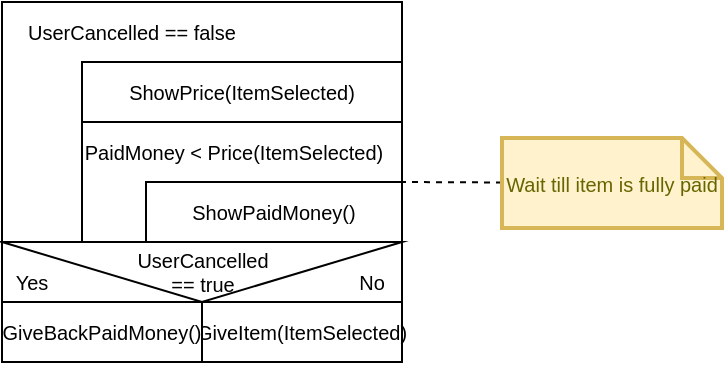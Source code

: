 <mxfile>
    <diagram id="jigJVeFdSE6whz7Ngj_1" name="Page-1">
        <mxGraphModel dx="426" dy="326" grid="1" gridSize="10" guides="1" tooltips="1" connect="1" arrows="1" fold="1" page="1" pageScale="1" pageWidth="850" pageHeight="1100" math="0" shadow="0">
            <root>
                <mxCell id="0"/>
                <mxCell id="1" parent="0"/>
                <mxCell id="22" value="" style="rounded=0;whiteSpace=wrap;html=1;fontSize=10;" vertex="1" parent="1">
                    <mxGeometry x="300" y="180" width="200" height="120" as="geometry"/>
                </mxCell>
                <mxCell id="21" value="" style="group;fontSize=10;" vertex="1" connectable="0" parent="1">
                    <mxGeometry x="340" y="210" width="160" height="90" as="geometry"/>
                </mxCell>
                <mxCell id="15" value="ShowPrice(ItemSelected)" style="whiteSpace=wrap;html=1;container=0;fontSize=10;" vertex="1" parent="21">
                    <mxGeometry width="160" height="30" as="geometry"/>
                </mxCell>
                <mxCell id="18" value="" style="whiteSpace=wrap;html=1;container=0;fontSize=10;" vertex="1" parent="21">
                    <mxGeometry y="30" width="160" height="60" as="geometry"/>
                </mxCell>
                <mxCell id="19" value="ShowPaidMoney()" style="whiteSpace=wrap;html=1;container=0;fontSize=10;" vertex="1" parent="21">
                    <mxGeometry x="32" y="60" width="128" height="30" as="geometry"/>
                </mxCell>
                <mxCell id="20" value="PaidMoney &amp;lt; Price(ItemSelected)" style="text;html=1;strokeColor=none;fillColor=none;align=center;verticalAlign=middle;whiteSpace=wrap;rounded=0;fontSize=10;" vertex="1" parent="21">
                    <mxGeometry y="30" width="152" height="30" as="geometry"/>
                </mxCell>
                <mxCell id="23" value="UserCancelled == false" style="text;html=1;strokeColor=none;fillColor=none;align=center;verticalAlign=middle;whiteSpace=wrap;rounded=0;fontSize=10;" vertex="1" parent="1">
                    <mxGeometry x="300" y="180" width="130" height="30" as="geometry"/>
                </mxCell>
                <mxCell id="24" value="GiveItem(ItemSelected)" style="rounded=0;whiteSpace=wrap;html=1;fontSize=10;" vertex="1" parent="1">
                    <mxGeometry x="400" y="330" width="100" height="30" as="geometry"/>
                </mxCell>
                <mxCell id="25" value="" style="rounded=0;whiteSpace=wrap;html=1;fontSize=10;" vertex="1" parent="1">
                    <mxGeometry x="300" y="300" width="200" height="30" as="geometry"/>
                </mxCell>
                <mxCell id="26" value="" style="triangle;whiteSpace=wrap;html=1;direction=south;fontSize=10;" vertex="1" parent="1">
                    <mxGeometry x="300" y="300" width="200" height="30" as="geometry"/>
                </mxCell>
                <mxCell id="27" value="UserCancelled == true" style="text;html=1;strokeColor=none;fillColor=none;align=center;verticalAlign=middle;whiteSpace=wrap;rounded=0;fontSize=10;" vertex="1" parent="1">
                    <mxGeometry x="362.5" y="300" width="75" height="30" as="geometry"/>
                </mxCell>
                <mxCell id="28" value="Yes" style="text;html=1;strokeColor=none;fillColor=none;align=center;verticalAlign=middle;whiteSpace=wrap;rounded=0;fontSize=10;" vertex="1" parent="1">
                    <mxGeometry x="300" y="310" width="30" height="20" as="geometry"/>
                </mxCell>
                <mxCell id="29" value="No" style="text;html=1;strokeColor=none;fillColor=none;align=center;verticalAlign=middle;whiteSpace=wrap;rounded=0;fontSize=10;" vertex="1" parent="1">
                    <mxGeometry x="470" y="310" width="30" height="20" as="geometry"/>
                </mxCell>
                <mxCell id="30" value="GiveBackPaidMoney()" style="rounded=0;whiteSpace=wrap;html=1;fontSize=10;" vertex="1" parent="1">
                    <mxGeometry x="300" y="330" width="100" height="30" as="geometry"/>
                </mxCell>
                <mxCell id="33" style="edgeStyle=none;html=1;fontSize=10;dashed=1;endArrow=none;endFill=0;entryX=1;entryY=0;entryDx=0;entryDy=0;" edge="1" parent="1" source="32" target="19">
                    <mxGeometry relative="1" as="geometry"/>
                </mxCell>
                <mxCell id="32" value="Wait till item is fully paid" style="shape=note;strokeWidth=2;fontSize=10;size=20;whiteSpace=wrap;html=1;fillColor=#fff2cc;strokeColor=#d6b656;fontColor=#666600;" vertex="1" parent="1">
                    <mxGeometry x="550" y="248" width="110" height="45" as="geometry"/>
                </mxCell>
            </root>
        </mxGraphModel>
    </diagram>
</mxfile>